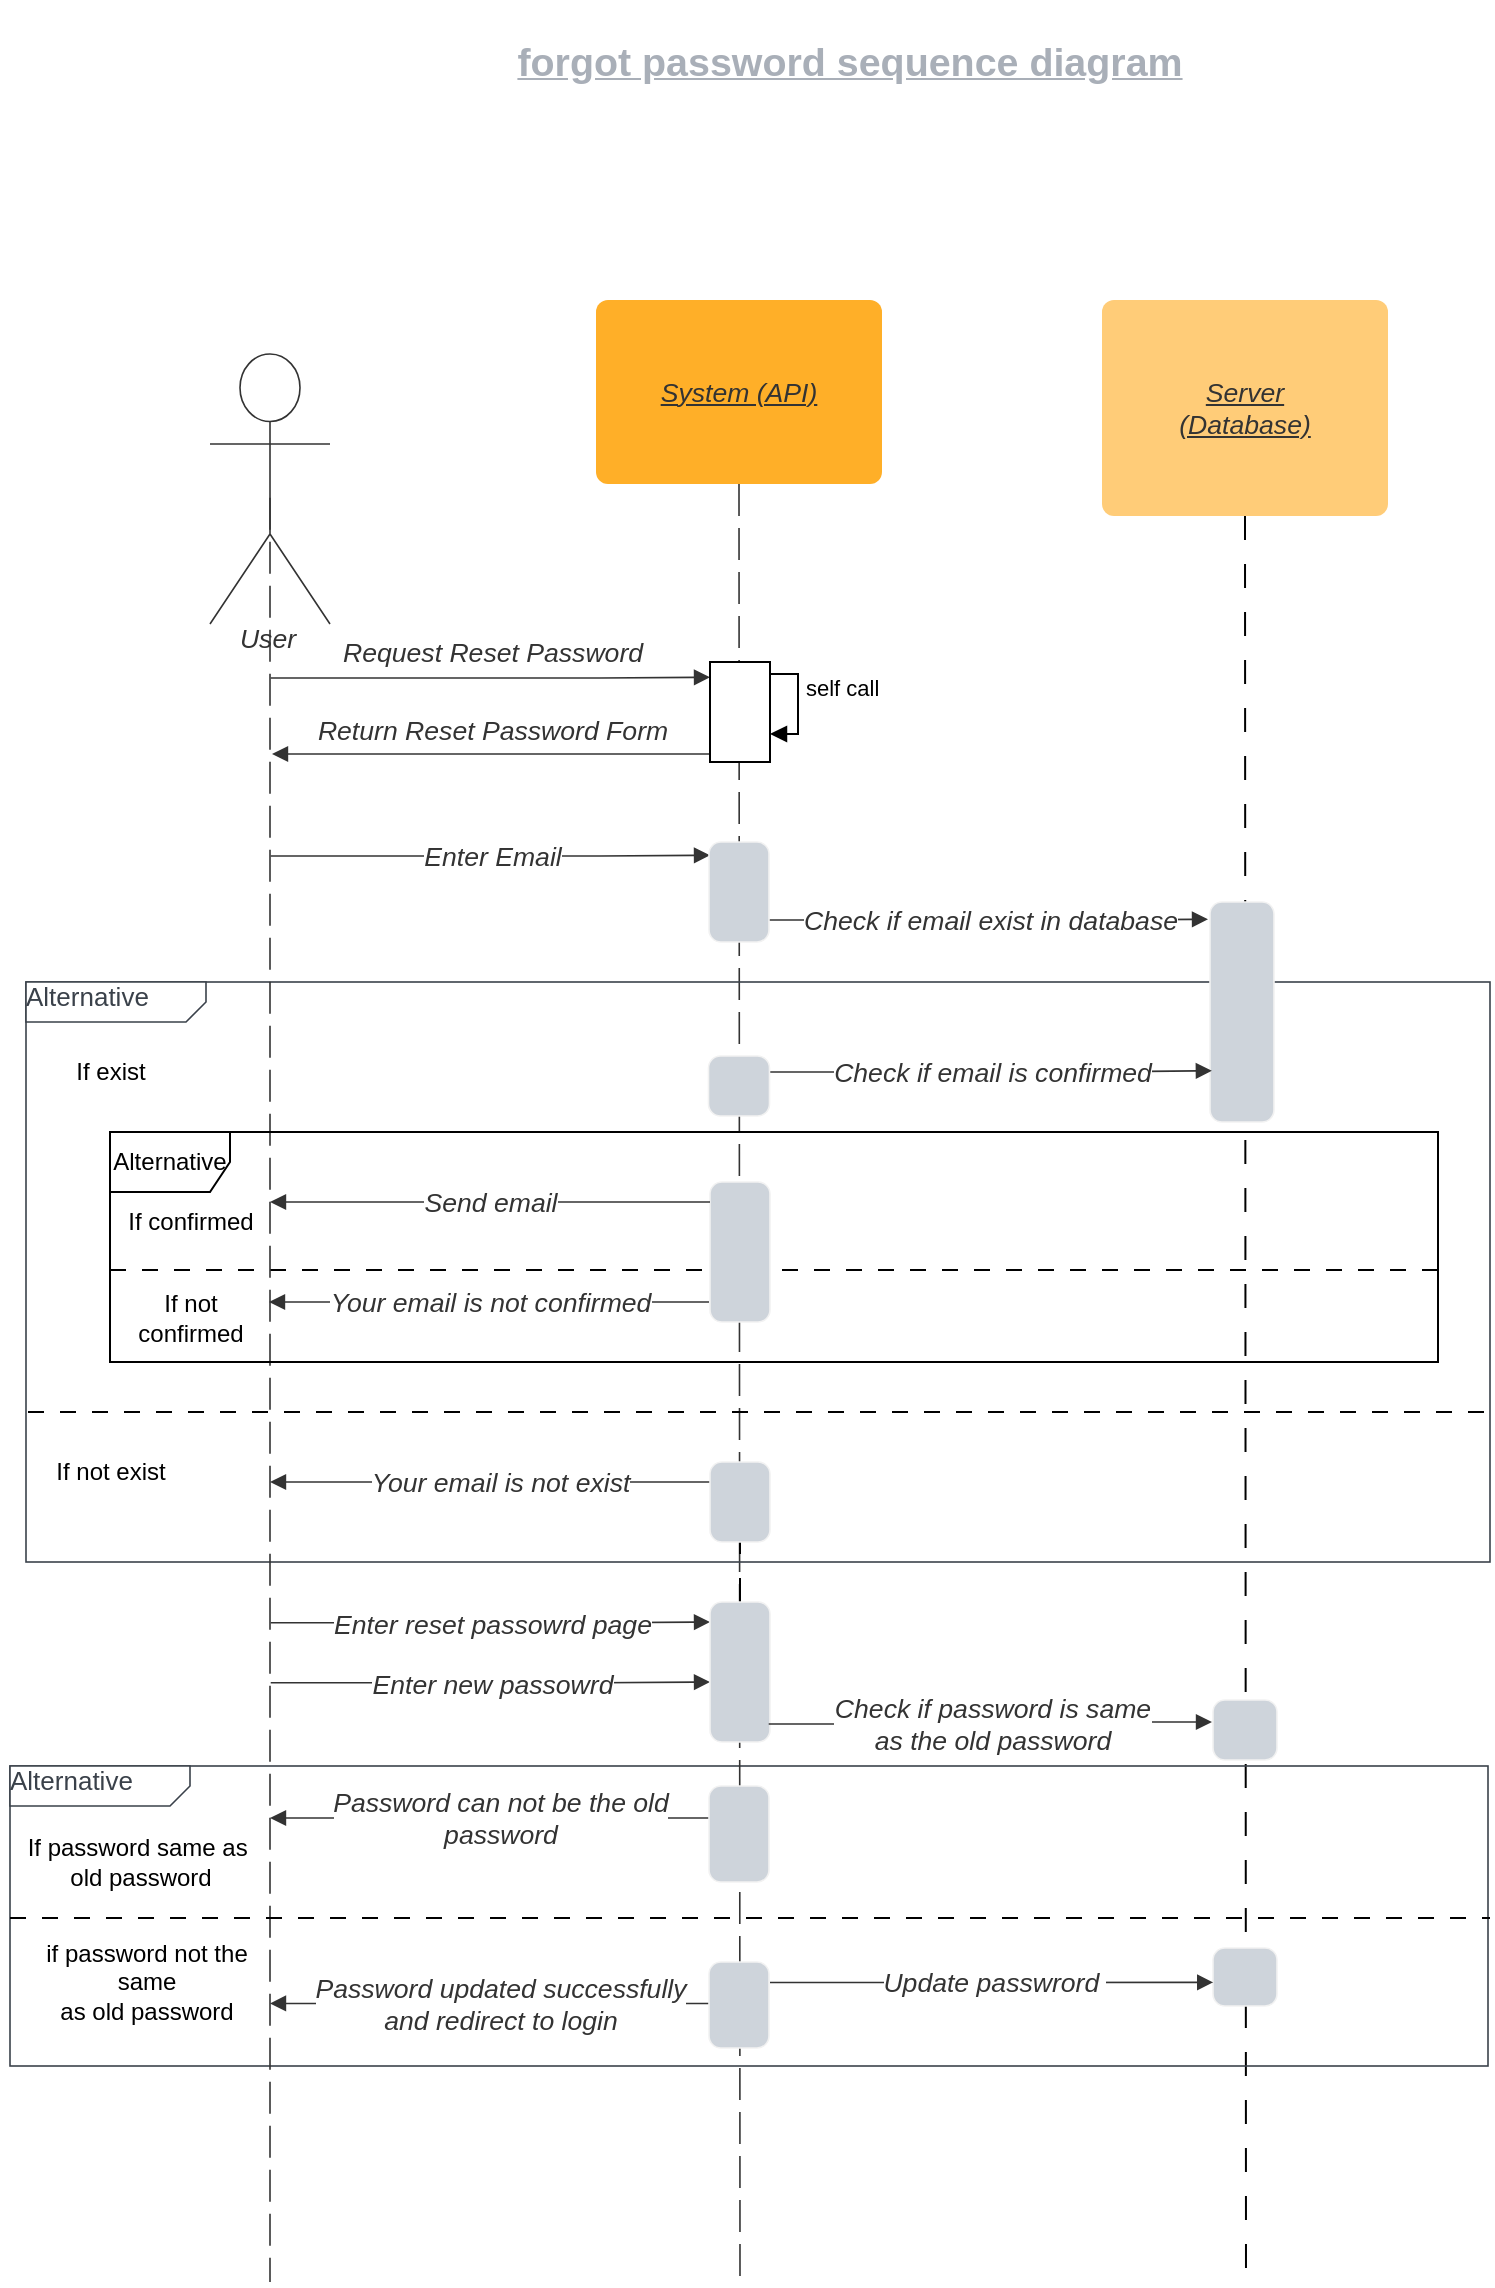 <mxfile version="20.8.21" type="device"><diagram name="Page-1" id="f-nJr9Oe7AuokDmiKF9b"><mxGraphModel dx="1588" dy="954" grid="1" gridSize="10" guides="1" tooltips="1" connect="1" arrows="1" fold="1" page="1" pageScale="1" pageWidth="850" pageHeight="1100" math="0" shadow="0"><root><mxCell id="0"/><mxCell id="1" parent="0"/><mxCell id="HeWWTB6yfwmWrHAhn8gX-182" value="self call" style="html=1;align=left;spacingLeft=2;endArrow=block;rounded=0;edgeStyle=orthogonalEdgeStyle;curved=0;rounded=0;elbow=vertical;" edge="1" parent="1"><mxGeometry relative="1" as="geometry"><mxPoint x="724" y="356" as="sourcePoint"/><Array as="points"><mxPoint x="754" y="356"/><mxPoint x="754" y="386"/></Array><mxPoint x="740" y="386" as="targetPoint"/></mxGeometry></mxCell><mxCell id="HeWWTB6yfwmWrHAhn8gX-162" value="" style="rounded=0;orthogonalLoop=1;jettySize=auto;html=1;exitX=0.5;exitY=1;exitDx=0;exitDy=0;elbow=vertical;endArrow=none;endFill=0;dashed=1;dashPattern=12 12;" edge="1" parent="1" source="HeWWTB6yfwmWrHAhn8gX-9"><mxGeometry relative="1" as="geometry"><mxPoint x="978" y="1160" as="targetPoint"/><mxPoint x="978" y="277" as="sourcePoint"/></mxGeometry></mxCell><mxCell id="HeWWTB6yfwmWrHAhn8gX-151" value="Alternative" style="html=1;blockSpacing=1;whiteSpace=wrap;shape=mxgraph.sysml.package2;xSize=90;overflow=fill;fontSize=13;fontColor=#3a414a;align=left;spacing=0;strokeColor=#3a414a;strokeOpacity=100;fillOpacity=100;rounded=1;absoluteArcSize=1;arcSize=12;fillColor=#ffffff;strokeWidth=0.8;lucidId=J5NbQg4Rk6Wi;" vertex="1" parent="1"><mxGeometry x="360" y="902" width="739" height="150" as="geometry"/></mxCell><mxCell id="HeWWTB6yfwmWrHAhn8gX-174" value="" style="html=1;jettySize=18;whiteSpace=wrap;fontSize=13;strokeColor=#333333;strokeOpacity=100;strokeWidth=0.8;rounded=1;arcSize=10;edgeStyle=orthogonalEdgeStyle;startArrow=none;endArrow=block;endFill=1;lucidId=Yu5M0A2JVvTe;" edge="1" parent="1"><mxGeometry width="100" height="100" relative="1" as="geometry"><Array as="points"/><mxPoint x="720" y="1020.73" as="sourcePoint"/><mxPoint x="490" y="1020.73" as="targetPoint"/></mxGeometry></mxCell><mxCell id="HeWWTB6yfwmWrHAhn8gX-175" value="Password updated successfully &lt;br&gt;and redirect to login" style="text;html=1;resizable=0;labelBackgroundColor=default;align=center;verticalAlign=middle;fontStyle=2;fontColor=#333333;fontSize=13.3;" vertex="1" parent="HeWWTB6yfwmWrHAhn8gX-174"><mxGeometry relative="1" as="geometry"><mxPoint as="offset"/></mxGeometry></mxCell><mxCell id="HeWWTB6yfwmWrHAhn8gX-166" value="" style="html=1;jettySize=18;whiteSpace=wrap;fontSize=13;fontFamily=helvetica;strokeColor=#333333;strokeOpacity=100;dashed=1;fixDash=1;dashPattern=16 6;strokeWidth=0.8;rounded=0;startArrow=none;endArrow=none;exitX=0.5;exitY=1;exitPerimeter=0;lucidId=Yu5M4GIAFP0a;" edge="1" parent="1" source="HeWWTB6yfwmWrHAhn8gX-8"><mxGeometry width="100" height="100" relative="1" as="geometry"><Array as="points"/><mxPoint x="725" y="1160" as="targetPoint"/><mxPoint x="724" y="261" as="sourcePoint"/></mxGeometry></mxCell><mxCell id="HeWWTB6yfwmWrHAhn8gX-156" value="" style="html=1;jettySize=18;whiteSpace=wrap;fontSize=13;strokeColor=#333333;strokeOpacity=100;strokeWidth=0.8;rounded=1;arcSize=10;edgeStyle=orthogonalEdgeStyle;startArrow=none;endArrow=block;endFill=1;lucidId=Yu5M0A2JVvTe;" edge="1" parent="1"><mxGeometry width="100" height="100" relative="1" as="geometry"><Array as="points"/><mxPoint x="720" y="928" as="sourcePoint"/><mxPoint x="490" y="928" as="targetPoint"/></mxGeometry></mxCell><mxCell id="HeWWTB6yfwmWrHAhn8gX-157" value="Password can not be the old &lt;br&gt;password" style="text;html=1;resizable=0;labelBackgroundColor=default;align=center;verticalAlign=middle;fontStyle=2;fontColor=#333333;fontSize=13.3;" vertex="1" parent="HeWWTB6yfwmWrHAhn8gX-156"><mxGeometry relative="1" as="geometry"><mxPoint as="offset"/></mxGeometry></mxCell><mxCell id="HeWWTB6yfwmWrHAhn8gX-2" value="Alternative" style="html=1;blockSpacing=1;whiteSpace=wrap;shape=mxgraph.sysml.package2;xSize=90;overflow=fill;fontSize=13;fontColor=#3a414a;align=left;spacing=0;strokeColor=#3a414a;strokeOpacity=100;fillOpacity=100;rounded=1;absoluteArcSize=1;arcSize=12;fillColor=#ffffff;strokeWidth=0.8;lucidId=J5NbQg4Rk6Wi;" vertex="1" parent="1"><mxGeometry x="368" y="510" width="732" height="290" as="geometry"/></mxCell><mxCell id="HeWWTB6yfwmWrHAhn8gX-117" value="If exist" style="text;html=1;align=center;verticalAlign=middle;resizable=0;points=[];autosize=1;strokeColor=none;fillColor=none;" vertex="1" parent="1"><mxGeometry x="380" y="540" width="60" height="30" as="geometry"/></mxCell><mxCell id="HeWWTB6yfwmWrHAhn8gX-135" value="If not exist" style="text;html=1;align=center;verticalAlign=middle;resizable=0;points=[];autosize=1;strokeColor=none;fillColor=none;" vertex="1" parent="1"><mxGeometry x="370" y="740" width="80" height="30" as="geometry"/></mxCell><mxCell id="HeWWTB6yfwmWrHAhn8gX-122" value="" style="line;strokeWidth=1;fillColor=none;align=left;verticalAlign=middle;spacingTop=-1;spacingLeft=3;spacingRight=3;rotatable=0;labelPosition=right;points=[];portConstraint=eastwest;strokeColor=inherit;dashed=1;dashPattern=8 8;" vertex="1" parent="1"><mxGeometry x="410" y="650" width="664" height="8" as="geometry"/></mxCell><mxCell id="HeWWTB6yfwmWrHAhn8gX-110" value="" style="line;strokeWidth=1;fillColor=none;align=left;verticalAlign=middle;spacingTop=-1;spacingLeft=3;spacingRight=3;rotatable=0;labelPosition=right;points=[];portConstraint=eastwest;strokeColor=inherit;dashed=1;dashPattern=8 8;" vertex="1" parent="1"><mxGeometry x="369" y="721" width="732" height="8" as="geometry"/></mxCell><mxCell id="HeWWTB6yfwmWrHAhn8gX-8" value="System (API)" style="html=1;overflow=block;blockSpacing=1;whiteSpace=wrap;fontSize=13.3;fontColor=#333333;fontStyle=6;align=center;spacing=0;strokeOpacity=0;fillOpacity=100;rounded=1;absoluteArcSize=1;arcSize=12;fillColor=#ffaf28;strokeWidth=0.8;" vertex="1" parent="1"><mxGeometry x="653" y="169" width="143" height="92" as="geometry"/></mxCell><mxCell id="HeWWTB6yfwmWrHAhn8gX-9" value="Server&#10;(Database)" style="html=1;overflow=block;blockSpacing=1;whiteSpace=wrap;fontSize=13.3;fontColor=#333333;fontStyle=6;align=center;spacing=0;strokeOpacity=0;fillOpacity=100;rounded=1;absoluteArcSize=1;arcSize=12;fillColor=#ffcc78;strokeWidth=0.8;" vertex="1" parent="1"><mxGeometry x="906" y="169" width="143" height="108" as="geometry"/></mxCell><mxCell id="HeWWTB6yfwmWrHAhn8gX-10" value="User" style="html=1;overflow=block;blockSpacing=1;shape=umlActor;labelPosition=center;verticalLabelPosition=bottom;verticalAlign=top;whiteSpace=nowrap;fontSize=13.3;fontColor=#333333;fontStyle=2;align=center;spacing=0;strokeColor=#333333;strokeOpacity=100;fillOpacity=100;rounded=1;absoluteArcSize=1;arcSize=12;fillColor=#ffffff;strokeWidth=0.8;lucidId=Yu5MdgyV5tNR;" vertex="1" parent="1"><mxGeometry x="460" y="196" width="60" height="135" as="geometry"/></mxCell><mxCell id="HeWWTB6yfwmWrHAhn8gX-11" value="" style="html=1;jettySize=18;whiteSpace=wrap;fontSize=13;strokeColor=#333333;strokeOpacity=100;dashed=1;fixDash=1;dashPattern=16 6;strokeWidth=0.8;rounded=1;arcSize=10;edgeStyle=orthogonalEdgeStyle;startArrow=none;endArrow=none;exitX=0.5;exitY=0.532;exitPerimeter=0;lucidId=Yu5Migy3NWk_;" edge="1" parent="1" source="HeWWTB6yfwmWrHAhn8gX-10"><mxGeometry width="100" height="100" relative="1" as="geometry"><Array as="points"/><mxPoint x="490" y="1160" as="targetPoint"/></mxGeometry></mxCell><mxCell id="HeWWTB6yfwmWrHAhn8gX-12" value="" style="html=1;jettySize=18;whiteSpace=wrap;fontSize=13;strokeColor=#333333;strokeOpacity=100;strokeWidth=0.8;rounded=1;arcSize=10;edgeStyle=orthogonalEdgeStyle;startArrow=none;endArrow=block;endFill=1;entryX=-0.012;entryY=0.151;entryPerimeter=0;lucidId=Yu5M0A2JVvTe;" edge="1" parent="1"><mxGeometry width="100" height="100" relative="1" as="geometry"><Array as="points"><mxPoint x="650" y="358"/><mxPoint x="650" y="358"/></Array><mxPoint x="490.36" y="358" as="sourcePoint"/><mxPoint x="710.0" y="357.628" as="targetPoint"/></mxGeometry></mxCell><mxCell id="HeWWTB6yfwmWrHAhn8gX-13" value="Request Reset Password" style="text;html=1;resizable=0;labelBackgroundColor=default;align=center;verticalAlign=middle;fontStyle=2;fontColor=#333333;fontSize=13.3;" vertex="1" parent="HeWWTB6yfwmWrHAhn8gX-12"><mxGeometry relative="1" as="geometry"><mxPoint y="-13" as="offset"/></mxGeometry></mxCell><mxCell id="HeWWTB6yfwmWrHAhn8gX-24" value="forgot password sequence diagram" style="html=1;overflow=block;blockSpacing=1;whiteSpace=wrap;fontSize=19.7;fontColor=#a9afb8;fontStyle=5;align=center;spacingLeft=7;spacingRight=7;spacingTop=2;spacing=3;strokeOpacity=0;fillOpacity=0;rounded=1;absoluteArcSize=1;arcSize=12;fillColor=#ffffff;strokeWidth=1.5;lucidId=BeObmL7L9~VB;" vertex="1" parent="1"><mxGeometry x="460" y="20" width="640" height="57" as="geometry"/></mxCell><mxCell id="HeWWTB6yfwmWrHAhn8gX-7" value="" style="html=1;overflow=block;blockSpacing=1;whiteSpace=wrap;fontSize=13;spacing=0;strokeColor=#f2f2f2;strokeOpacity=100;fillOpacity=100;rounded=1;absoluteArcSize=1;arcSize=12;fillColor=#ced4db;strokeWidth=0.8;lucidId=Yu5MsRc69goB;" vertex="1" parent="1"><mxGeometry x="960" y="470" width="32" height="110" as="geometry"/></mxCell><mxCell id="HeWWTB6yfwmWrHAhn8gX-111" value="" style="html=1;jettySize=18;whiteSpace=wrap;fontSize=13;strokeColor=#333333;strokeOpacity=100;strokeWidth=0.8;rounded=1;arcSize=10;edgeStyle=orthogonalEdgeStyle;startArrow=none;endArrow=block;endFill=1;entryX=-0.012;entryY=0.151;entryPerimeter=0;lucidId=Yu5M0A2JVvTe;" edge="1" parent="1"><mxGeometry width="100" height="100" relative="1" as="geometry"><Array as="points"/><mxPoint x="711" y="396" as="sourcePoint"/><mxPoint x="491" y="396" as="targetPoint"/></mxGeometry></mxCell><mxCell id="HeWWTB6yfwmWrHAhn8gX-112" value="Return Reset Password Form" style="text;html=1;resizable=0;labelBackgroundColor=default;align=center;verticalAlign=middle;fontStyle=2;fontColor=#333333;fontSize=13.3;" vertex="1" parent="HeWWTB6yfwmWrHAhn8gX-111"><mxGeometry relative="1" as="geometry"><mxPoint y="-12" as="offset"/></mxGeometry></mxCell><mxCell id="HeWWTB6yfwmWrHAhn8gX-113" value="" style="html=1;jettySize=18;whiteSpace=wrap;fontSize=13;strokeColor=#333333;strokeOpacity=100;strokeWidth=0.8;rounded=1;arcSize=10;edgeStyle=orthogonalEdgeStyle;startArrow=none;endArrow=block;endFill=1;entryX=-0.012;entryY=0.151;entryPerimeter=0;lucidId=Yu5M0A2JVvTe;" edge="1" parent="1"><mxGeometry width="100" height="100" relative="1" as="geometry"><Array as="points"><mxPoint x="650" y="447"/><mxPoint x="650" y="447"/></Array><mxPoint x="490.36" y="447" as="sourcePoint"/><mxPoint x="710.0" y="446.628" as="targetPoint"/></mxGeometry></mxCell><mxCell id="HeWWTB6yfwmWrHAhn8gX-114" value="Enter Email" style="text;html=1;resizable=0;labelBackgroundColor=default;align=center;verticalAlign=middle;fontStyle=2;fontColor=#333333;fontSize=13.3;" vertex="1" parent="HeWWTB6yfwmWrHAhn8gX-113"><mxGeometry relative="1" as="geometry"><mxPoint as="offset"/></mxGeometry></mxCell><mxCell id="HeWWTB6yfwmWrHAhn8gX-115" value="" style="html=1;jettySize=18;whiteSpace=wrap;fontSize=13;strokeColor=#333333;strokeOpacity=100;strokeWidth=0.8;rounded=1;arcSize=10;edgeStyle=orthogonalEdgeStyle;startArrow=none;endArrow=block;endFill=1;entryX=-0.012;entryY=0.151;entryPerimeter=0;lucidId=Yu5M0A2JVvTe;" edge="1" parent="1"><mxGeometry width="100" height="100" relative="1" as="geometry"><Array as="points"><mxPoint x="899" y="479"/><mxPoint x="899" y="479"/></Array><mxPoint x="739.36" y="479" as="sourcePoint"/><mxPoint x="959.0" y="478.628" as="targetPoint"/></mxGeometry></mxCell><mxCell id="HeWWTB6yfwmWrHAhn8gX-116" value="Check if email exist in database" style="text;html=1;resizable=0;labelBackgroundColor=default;align=center;verticalAlign=middle;fontStyle=2;fontColor=#333333;fontSize=13.3;" vertex="1" parent="HeWWTB6yfwmWrHAhn8gX-115"><mxGeometry relative="1" as="geometry"><mxPoint as="offset"/></mxGeometry></mxCell><mxCell id="HeWWTB6yfwmWrHAhn8gX-118" value="" style="html=1;jettySize=18;whiteSpace=wrap;fontSize=13;strokeColor=#333333;strokeOpacity=100;strokeWidth=0.8;rounded=1;arcSize=10;edgeStyle=orthogonalEdgeStyle;startArrow=none;endArrow=block;endFill=1;entryX=0.029;entryY=0.767;entryPerimeter=0;lucidId=Yu5M0A2JVvTe;entryDx=0;entryDy=0;" edge="1" parent="1" target="HeWWTB6yfwmWrHAhn8gX-7"><mxGeometry width="100" height="100" relative="1" as="geometry"><Array as="points"><mxPoint x="899" y="555"/></Array><mxPoint x="739.36" y="555" as="sourcePoint"/><mxPoint x="959.0" y="554.628" as="targetPoint"/></mxGeometry></mxCell><mxCell id="HeWWTB6yfwmWrHAhn8gX-119" value="Check if email is confirmed" style="text;html=1;resizable=0;labelBackgroundColor=default;align=center;verticalAlign=middle;fontStyle=2;fontColor=#333333;fontSize=13.3;" vertex="1" parent="HeWWTB6yfwmWrHAhn8gX-118"><mxGeometry relative="1" as="geometry"><mxPoint as="offset"/></mxGeometry></mxCell><mxCell id="HeWWTB6yfwmWrHAhn8gX-121" value="Alternative" style="shape=umlFrame;whiteSpace=wrap;html=1;pointerEvents=0;" vertex="1" parent="1"><mxGeometry x="410" y="585" width="664" height="115" as="geometry"/></mxCell><mxCell id="HeWWTB6yfwmWrHAhn8gX-123" value="If confirmed" style="text;html=1;align=center;verticalAlign=middle;resizable=0;points=[];autosize=1;strokeColor=none;fillColor=none;" vertex="1" parent="1"><mxGeometry x="405" y="614.5" width="90" height="30" as="geometry"/></mxCell><mxCell id="HeWWTB6yfwmWrHAhn8gX-124" value="If not &lt;br&gt;confirmed" style="text;html=1;align=center;verticalAlign=middle;resizable=0;points=[];autosize=1;strokeColor=none;fillColor=none;" vertex="1" parent="1"><mxGeometry x="410" y="658" width="80" height="40" as="geometry"/></mxCell><mxCell id="HeWWTB6yfwmWrHAhn8gX-126" value="" style="html=1;overflow=block;blockSpacing=1;whiteSpace=wrap;fontSize=13;spacing=0;strokeColor=#f2f2f2;strokeOpacity=100;fillOpacity=100;rounded=1;absoluteArcSize=1;arcSize=12;fillColor=#ced4db;strokeWidth=0.8;lucidId=Yu5MhR-oMSno;" vertex="1" parent="1"><mxGeometry x="709.5" y="440" width="30" height="50" as="geometry"/></mxCell><mxCell id="HeWWTB6yfwmWrHAhn8gX-128" value="" style="html=1;overflow=block;blockSpacing=1;whiteSpace=wrap;fontSize=13;spacing=0;strokeColor=#f2f2f2;strokeOpacity=100;fillOpacity=100;rounded=1;absoluteArcSize=1;arcSize=12;fillColor=#ced4db;strokeWidth=0.8;lucidId=Yu5MhR-oMSno;" vertex="1" parent="1"><mxGeometry x="710" y="610" width="30" height="70" as="geometry"/></mxCell><mxCell id="HeWWTB6yfwmWrHAhn8gX-130" value="" style="html=1;jettySize=18;whiteSpace=wrap;fontSize=13;strokeColor=#333333;strokeOpacity=100;strokeWidth=0.8;rounded=1;arcSize=10;edgeStyle=orthogonalEdgeStyle;startArrow=none;endArrow=block;endFill=1;entryX=-0.012;entryY=0.151;entryPerimeter=0;lucidId=Yu5M0A2JVvTe;" edge="1" parent="1"><mxGeometry width="100" height="100" relative="1" as="geometry"><Array as="points"/><mxPoint x="710" y="620" as="sourcePoint"/><mxPoint x="490" y="620" as="targetPoint"/></mxGeometry></mxCell><mxCell id="HeWWTB6yfwmWrHAhn8gX-131" value="Send email" style="text;html=1;resizable=0;labelBackgroundColor=default;align=center;verticalAlign=middle;fontStyle=2;fontColor=#333333;fontSize=13.3;" vertex="1" parent="HeWWTB6yfwmWrHAhn8gX-130"><mxGeometry relative="1" as="geometry"><mxPoint as="offset"/></mxGeometry></mxCell><mxCell id="HeWWTB6yfwmWrHAhn8gX-132" value="" style="html=1;jettySize=18;whiteSpace=wrap;fontSize=13;strokeColor=#333333;strokeOpacity=100;strokeWidth=0.8;rounded=1;arcSize=10;edgeStyle=orthogonalEdgeStyle;startArrow=none;endArrow=block;endFill=1;entryX=-0.012;entryY=0.151;entryPerimeter=0;lucidId=Yu5M0A2JVvTe;" edge="1" parent="1"><mxGeometry width="100" height="100" relative="1" as="geometry"><Array as="points"/><mxPoint x="709.5" y="670" as="sourcePoint"/><mxPoint x="489.5" y="670" as="targetPoint"/></mxGeometry></mxCell><mxCell id="HeWWTB6yfwmWrHAhn8gX-133" value="Your email is not confirmed" style="text;html=1;resizable=0;labelBackgroundColor=default;align=center;verticalAlign=middle;fontStyle=2;fontColor=#333333;fontSize=13.3;" vertex="1" parent="HeWWTB6yfwmWrHAhn8gX-132"><mxGeometry relative="1" as="geometry"><mxPoint as="offset"/></mxGeometry></mxCell><mxCell id="HeWWTB6yfwmWrHAhn8gX-136" value="" style="html=1;jettySize=18;whiteSpace=wrap;fontSize=13;strokeColor=#333333;strokeOpacity=100;strokeWidth=0.8;rounded=1;arcSize=10;edgeStyle=orthogonalEdgeStyle;startArrow=none;endArrow=block;endFill=1;lucidId=Yu5M0A2JVvTe;" edge="1" parent="1"><mxGeometry width="100" height="100" relative="1" as="geometry"><Array as="points"/><mxPoint x="720" y="760" as="sourcePoint"/><mxPoint x="490" y="760" as="targetPoint"/></mxGeometry></mxCell><mxCell id="HeWWTB6yfwmWrHAhn8gX-137" value="Your email is not exist" style="text;html=1;resizable=0;labelBackgroundColor=default;align=center;verticalAlign=middle;fontStyle=2;fontColor=#333333;fontSize=13.3;" vertex="1" parent="HeWWTB6yfwmWrHAhn8gX-136"><mxGeometry relative="1" as="geometry"><mxPoint as="offset"/></mxGeometry></mxCell><mxCell id="HeWWTB6yfwmWrHAhn8gX-140" value="" style="html=1;jettySize=18;whiteSpace=wrap;fontSize=13;strokeColor=#333333;strokeOpacity=100;strokeWidth=0.8;rounded=1;arcSize=10;edgeStyle=orthogonalEdgeStyle;startArrow=none;endArrow=block;endFill=1;entryX=-0.012;entryY=0.151;entryPerimeter=0;lucidId=Yu5M0A2JVvTe;" edge="1" parent="1"><mxGeometry width="100" height="100" relative="1" as="geometry"><Array as="points"><mxPoint x="650" y="830.37"/><mxPoint x="650" y="830.37"/></Array><mxPoint x="490.36" y="830.37" as="sourcePoint"/><mxPoint x="710.0" y="829.998" as="targetPoint"/></mxGeometry></mxCell><mxCell id="HeWWTB6yfwmWrHAhn8gX-141" value="Enter reset passowrd page&lt;br&gt;" style="text;html=1;resizable=0;labelBackgroundColor=default;align=center;verticalAlign=middle;fontStyle=2;fontColor=#333333;fontSize=13.3;" vertex="1" parent="HeWWTB6yfwmWrHAhn8gX-140"><mxGeometry relative="1" as="geometry"><mxPoint as="offset"/></mxGeometry></mxCell><mxCell id="HeWWTB6yfwmWrHAhn8gX-142" value="" style="html=1;jettySize=18;whiteSpace=wrap;fontSize=13;strokeColor=#333333;strokeOpacity=100;strokeWidth=0.8;rounded=1;arcSize=10;edgeStyle=orthogonalEdgeStyle;startArrow=none;endArrow=block;endFill=1;entryX=-0.012;entryY=0.151;entryPerimeter=0;lucidId=Yu5M0A2JVvTe;" edge="1" parent="1"><mxGeometry width="100" height="100" relative="1" as="geometry"><Array as="points"><mxPoint x="650" y="860.37"/><mxPoint x="650" y="860.37"/></Array><mxPoint x="490.36" y="860.37" as="sourcePoint"/><mxPoint x="710.0" y="859.998" as="targetPoint"/></mxGeometry></mxCell><mxCell id="HeWWTB6yfwmWrHAhn8gX-143" value="Enter new passowrd" style="text;html=1;resizable=0;labelBackgroundColor=default;align=center;verticalAlign=middle;fontStyle=2;fontColor=#333333;fontSize=13.3;" vertex="1" parent="HeWWTB6yfwmWrHAhn8gX-142"><mxGeometry relative="1" as="geometry"><mxPoint as="offset"/></mxGeometry></mxCell><mxCell id="HeWWTB6yfwmWrHAhn8gX-167" value="" style="edgeStyle=none;rounded=0;orthogonalLoop=1;jettySize=auto;html=1;dashed=1;dashPattern=12 12;endArrow=none;endFill=0;elbow=vertical;" edge="1" parent="1" source="HeWWTB6yfwmWrHAhn8gX-144" target="HeWWTB6yfwmWrHAhn8gX-138"><mxGeometry relative="1" as="geometry"/></mxCell><mxCell id="HeWWTB6yfwmWrHAhn8gX-144" value="" style="html=1;overflow=block;blockSpacing=1;whiteSpace=wrap;fontSize=13;spacing=0;strokeColor=#f2f2f2;strokeOpacity=100;fillOpacity=100;rounded=1;absoluteArcSize=1;arcSize=12;fillColor=#ced4db;strokeWidth=0.8;lucidId=Yu5MhR-oMSno;" vertex="1" parent="1"><mxGeometry x="710" y="820" width="30" height="70" as="geometry"/></mxCell><mxCell id="HeWWTB6yfwmWrHAhn8gX-138" value="" style="html=1;overflow=block;blockSpacing=1;whiteSpace=wrap;fontSize=13;spacing=0;strokeColor=#f2f2f2;strokeOpacity=100;fillOpacity=100;rounded=1;absoluteArcSize=1;arcSize=12;fillColor=#ced4db;strokeWidth=0.8;lucidId=Yu5MhR-oMSno;" vertex="1" parent="1"><mxGeometry x="710" y="750" width="30" height="40" as="geometry"/></mxCell><mxCell id="HeWWTB6yfwmWrHAhn8gX-152" value="If password same as&amp;nbsp;&lt;br&gt;old password" style="text;html=1;align=center;verticalAlign=middle;resizable=0;points=[];autosize=1;strokeColor=none;fillColor=none;" vertex="1" parent="1"><mxGeometry x="355" y="930" width="140" height="40" as="geometry"/></mxCell><mxCell id="HeWWTB6yfwmWrHAhn8gX-153" value="if password not the &lt;br&gt;same &lt;br&gt;as old password" style="text;html=1;align=center;verticalAlign=middle;resizable=0;points=[];autosize=1;strokeColor=none;fillColor=none;" vertex="1" parent="1"><mxGeometry x="368" y="980" width="120" height="60" as="geometry"/></mxCell><mxCell id="HeWWTB6yfwmWrHAhn8gX-154" value="" style="line;strokeWidth=1;fillColor=none;align=left;verticalAlign=middle;spacingTop=-1;spacingLeft=3;spacingRight=3;rotatable=0;labelPosition=right;points=[];portConstraint=eastwest;strokeColor=inherit;dashed=1;dashPattern=8 8;" vertex="1" parent="1"><mxGeometry x="360" y="974" width="740" height="8" as="geometry"/></mxCell><mxCell id="HeWWTB6yfwmWrHAhn8gX-159" value="" style="html=1;jettySize=18;whiteSpace=wrap;fontSize=13;strokeColor=#333333;strokeOpacity=100;strokeWidth=0.8;rounded=1;arcSize=10;edgeStyle=orthogonalEdgeStyle;startArrow=none;endArrow=block;endFill=1;entryX=0.029;entryY=0.767;entryPerimeter=0;lucidId=Yu5M0A2JVvTe;entryDx=0;entryDy=0;" edge="1" parent="1"><mxGeometry width="100" height="100" relative="1" as="geometry"><Array as="points"><mxPoint x="899" y="881"/></Array><mxPoint x="739.36" y="881" as="sourcePoint"/><mxPoint x="961" y="880" as="targetPoint"/></mxGeometry></mxCell><mxCell id="HeWWTB6yfwmWrHAhn8gX-160" value="Check if password is same &lt;br&gt;as the old password" style="text;html=1;resizable=0;labelBackgroundColor=default;align=center;verticalAlign=middle;fontStyle=2;fontColor=#333333;fontSize=13.3;" vertex="1" parent="HeWWTB6yfwmWrHAhn8gX-159"><mxGeometry relative="1" as="geometry"><mxPoint as="offset"/></mxGeometry></mxCell><mxCell id="HeWWTB6yfwmWrHAhn8gX-161" value="" style="html=1;overflow=block;blockSpacing=1;whiteSpace=wrap;fontSize=13;spacing=0;strokeColor=#f2f2f2;strokeOpacity=100;fillOpacity=100;rounded=1;absoluteArcSize=1;arcSize=12;fillColor=#ced4db;strokeWidth=0.8;lucidId=Yu5MsRc69goB;" vertex="1" parent="1"><mxGeometry x="961.5" y="869" width="32" height="30" as="geometry"/></mxCell><mxCell id="HeWWTB6yfwmWrHAhn8gX-163" value="" style="html=1;overflow=block;blockSpacing=1;whiteSpace=wrap;fontSize=13;spacing=0;strokeColor=#f2f2f2;strokeOpacity=100;fillOpacity=100;rounded=1;absoluteArcSize=1;arcSize=12;fillColor=#ced4db;strokeWidth=0.8;lucidId=Yu5MsRc69goB;" vertex="1" parent="1"><mxGeometry x="961.5" y="993" width="32" height="29" as="geometry"/></mxCell><mxCell id="HeWWTB6yfwmWrHAhn8gX-165" value="" style="html=1;overflow=block;blockSpacing=1;whiteSpace=wrap;fontSize=13;spacing=0;strokeColor=#f2f2f2;strokeOpacity=100;fillOpacity=100;rounded=1;absoluteArcSize=1;arcSize=12;fillColor=#ced4db;strokeWidth=0.8;lucidId=Yu5MhR-oMSno;" vertex="1" parent="1"><mxGeometry x="709.5" y="912" width="30" height="48" as="geometry"/></mxCell><mxCell id="HeWWTB6yfwmWrHAhn8gX-168" value="" style="html=1;jettySize=18;whiteSpace=wrap;fontSize=13;strokeColor=#333333;strokeOpacity=100;strokeWidth=0.8;rounded=1;arcSize=10;edgeStyle=orthogonalEdgeStyle;startArrow=none;endArrow=block;endFill=1;entryX=0.029;entryY=0.767;entryPerimeter=0;lucidId=Yu5M0A2JVvTe;entryDx=0;entryDy=0;" edge="1" parent="1"><mxGeometry width="100" height="100" relative="1" as="geometry"><Array as="points"><mxPoint x="961.64" y="1010.23"/></Array><mxPoint x="740" y="1010.23" as="sourcePoint"/><mxPoint x="961.64" y="1009.23" as="targetPoint"/></mxGeometry></mxCell><mxCell id="HeWWTB6yfwmWrHAhn8gX-169" value="Update passwrord&amp;nbsp;" style="text;html=1;resizable=0;labelBackgroundColor=default;align=center;verticalAlign=middle;fontStyle=2;fontColor=#333333;fontSize=13.3;" vertex="1" parent="HeWWTB6yfwmWrHAhn8gX-168"><mxGeometry relative="1" as="geometry"><mxPoint as="offset"/></mxGeometry></mxCell><mxCell id="HeWWTB6yfwmWrHAhn8gX-170" value="" style="html=1;overflow=block;blockSpacing=1;whiteSpace=wrap;fontSize=13;spacing=0;strokeColor=#f2f2f2;strokeOpacity=100;fillOpacity=100;rounded=1;absoluteArcSize=1;arcSize=12;fillColor=#ced4db;strokeWidth=0.8;lucidId=Yu5MhR-oMSno;" vertex="1" parent="1"><mxGeometry x="709.5" y="1000" width="30" height="43" as="geometry"/></mxCell><mxCell id="HeWWTB6yfwmWrHAhn8gX-177" value="" style="html=1;overflow=block;blockSpacing=1;whiteSpace=wrap;fontSize=13;spacing=0;strokeColor=#f2f2f2;strokeOpacity=100;fillOpacity=100;rounded=1;absoluteArcSize=1;arcSize=12;fillColor=#ced4db;strokeWidth=0.8;lucidId=Yu5MhR-oMSno;" vertex="1" parent="1"><mxGeometry x="709.25" y="547" width="30.5" height="30" as="geometry"/></mxCell><mxCell id="HeWWTB6yfwmWrHAhn8gX-181" value="" style="html=1;points=[];perimeter=orthogonalPerimeter;outlineConnect=0;targetShapes=umlLifeline;portConstraint=eastwest;newEdgeStyle={&quot;edgeStyle&quot;:&quot;elbowEdgeStyle&quot;,&quot;elbow&quot;:&quot;vertical&quot;,&quot;curved&quot;:0,&quot;rounded&quot;:0};" vertex="1" parent="1"><mxGeometry x="710" y="350" width="30" height="50" as="geometry"/></mxCell></root></mxGraphModel></diagram></mxfile>